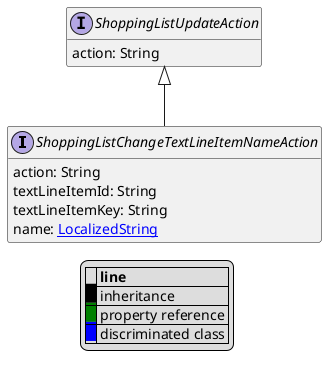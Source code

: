 @startuml

hide empty fields
hide empty methods
legend
|= |= line |
|<back:black>   </back>| inheritance |
|<back:green>   </back>| property reference |
|<back:blue>   </back>| discriminated class |
endlegend
interface ShoppingListChangeTextLineItemNameAction [[ShoppingListChangeTextLineItemNameAction.svg]] extends ShoppingListUpdateAction {
    action: String
    textLineItemId: String
    textLineItemKey: String
    name: [[LocalizedString.svg LocalizedString]]
}
interface ShoppingListUpdateAction [[ShoppingListUpdateAction.svg]]  {
    action: String
}





@enduml
